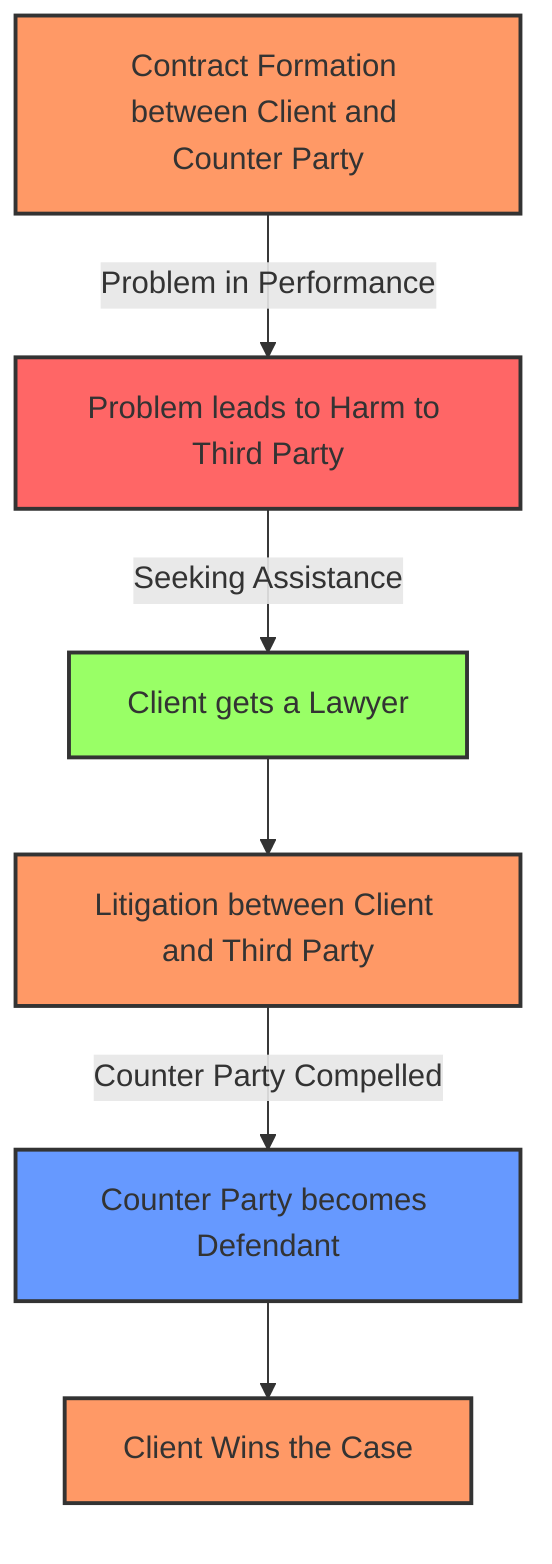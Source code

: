 flowchart TD
    A[Contract Formation between Client and Counter Party] -->|Problem in Performance| B[Problem leads to Harm to Third Party]
    B -->|Seeking Assistance| C[Client gets a Lawyer]
    C --> D[Litigation between Client and Third Party]
    D -->|Counter Party Compelled| E[Counter Party becomes Defendant]
    E --> F[Client Wins the Case]

    classDef client fill:#f96,stroke:#333,stroke-width:2px;
    classDef lawyer fill:#9f6,stroke:#333,stroke-width:2px;
    classDef counterparty fill:#69f,stroke:#333,stroke-width:2px;
    classDef thirdparty fill:#f66,stroke:#333,stroke-width:2px;

    class A client;
    class B thirdparty;
    class C lawyer;
    class D,E client;
    class E counterparty;
    class F client;